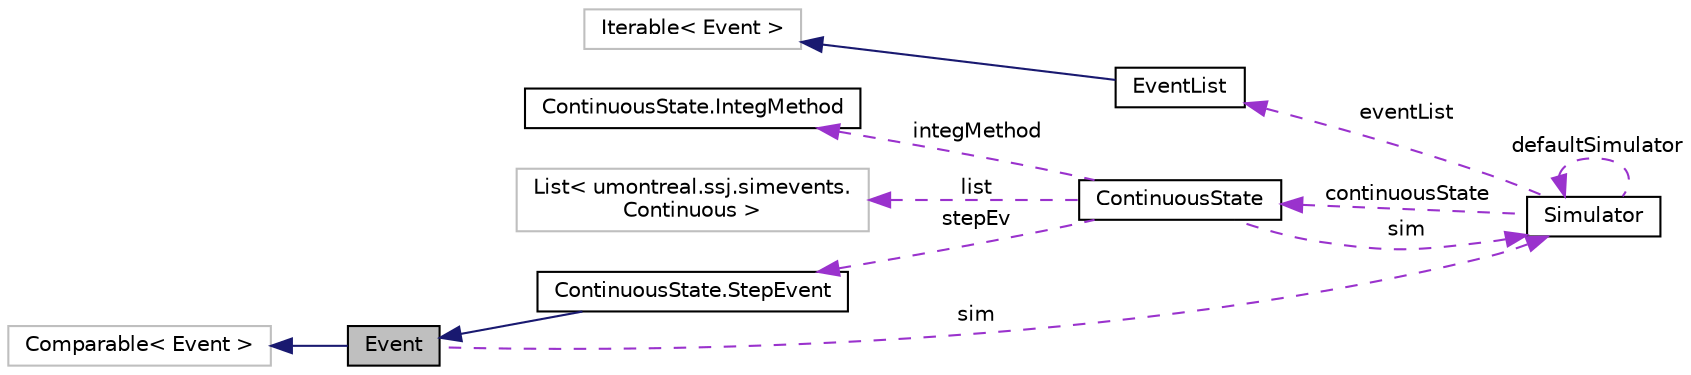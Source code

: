 digraph "Event"
{
 // INTERACTIVE_SVG=YES
  bgcolor="transparent";
  edge [fontname="Helvetica",fontsize="10",labelfontname="Helvetica",labelfontsize="10"];
  node [fontname="Helvetica",fontsize="10",shape=record];
  rankdir="LR";
  Node15 [label="Event",height=0.2,width=0.4,color="black", fillcolor="grey75", style="filled", fontcolor="black"];
  Node16 -> Node15 [dir="back",color="midnightblue",fontsize="10",style="solid",fontname="Helvetica"];
  Node16 [label="Comparable\< Event \>",height=0.2,width=0.4,color="grey75"];
  Node17 -> Node15 [dir="back",color="darkorchid3",fontsize="10",style="dashed",label=" sim" ,fontname="Helvetica"];
  Node17 [label="Simulator",height=0.2,width=0.4,color="black",URL="$d0/df5/classumontreal_1_1ssj_1_1simevents_1_1Simulator.html",tooltip="Represents the executive of a discrete-event simulator. "];
  Node17 -> Node17 [dir="back",color="darkorchid3",fontsize="10",style="dashed",label=" defaultSimulator" ,fontname="Helvetica"];
  Node18 -> Node17 [dir="back",color="darkorchid3",fontsize="10",style="dashed",label=" eventList" ,fontname="Helvetica"];
  Node18 [label="EventList",height=0.2,width=0.4,color="black",URL="$d8/d4a/interfaceumontreal_1_1ssj_1_1simevents_1_1eventlist_1_1EventList.html",tooltip="An interface for implementations of event lists. "];
  Node19 -> Node18 [dir="back",color="midnightblue",fontsize="10",style="solid",fontname="Helvetica"];
  Node19 [label="Iterable\< Event \>",height=0.2,width=0.4,color="grey75"];
  Node20 -> Node17 [dir="back",color="darkorchid3",fontsize="10",style="dashed",label=" continuousState" ,fontname="Helvetica"];
  Node20 [label="ContinuousState",height=0.2,width=0.4,color="black",URL="$d8/d68/classumontreal_1_1ssj_1_1simevents_1_1ContinuousState.html",tooltip="Represents the portion of the simulator’s state associated with continuous-time simulation. "];
  Node17 -> Node20 [dir="back",color="darkorchid3",fontsize="10",style="dashed",label=" sim" ,fontname="Helvetica"];
  Node21 -> Node20 [dir="back",color="darkorchid3",fontsize="10",style="dashed",label=" integMethod" ,fontname="Helvetica"];
  Node21 [label="ContinuousState.IntegMethod",height=0.2,width=0.4,color="black",URL="$d1/ddb/enumumontreal_1_1ssj_1_1simevents_1_1ContinuousState_1_1IntegMethod.html"];
  Node22 -> Node20 [dir="back",color="darkorchid3",fontsize="10",style="dashed",label=" list" ,fontname="Helvetica"];
  Node22 [label="List\< umontreal.ssj.simevents.\lContinuous \>",height=0.2,width=0.4,color="grey75"];
  Node23 -> Node20 [dir="back",color="darkorchid3",fontsize="10",style="dashed",label=" stepEv" ,fontname="Helvetica"];
  Node23 [label="ContinuousState.StepEvent",height=0.2,width=0.4,color="black",URL="$d7/d94/classumontreal_1_1ssj_1_1simevents_1_1ContinuousState_1_1StepEvent.html"];
  Node15 -> Node23 [dir="back",color="midnightblue",fontsize="10",style="solid",fontname="Helvetica"];
}
